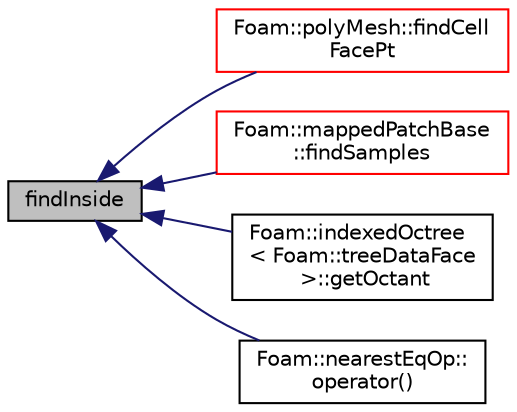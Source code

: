 digraph "findInside"
{
  bgcolor="transparent";
  edge [fontname="Helvetica",fontsize="10",labelfontname="Helvetica",labelfontsize="10"];
  node [fontname="Helvetica",fontsize="10",shape=record];
  rankdir="LR";
  Node189 [label="findInside",height=0.2,width=0.4,color="black", fillcolor="grey75", style="filled", fontcolor="black"];
  Node189 -> Node190 [dir="back",color="midnightblue",fontsize="10",style="solid",fontname="Helvetica"];
  Node190 [label="Foam::polyMesh::findCell\lFacePt",height=0.2,width=0.4,color="red",URL="$a28565.html#a03a7a50232fc1ac9932c8b7f7ab0cd19",tooltip="Find the cell, tetFacei and tetPti for point p. "];
  Node189 -> Node219 [dir="back",color="midnightblue",fontsize="10",style="solid",fontname="Helvetica"];
  Node219 [label="Foam::mappedPatchBase\l::findSamples",height=0.2,width=0.4,color="red",URL="$a26225.html#a5b45dd96de2566fe120ce82fd632868c",tooltip="Find cells/faces containing samples. "];
  Node189 -> Node223 [dir="back",color="midnightblue",fontsize="10",style="solid",fontname="Helvetica"];
  Node223 [label="Foam::indexedOctree\l\< Foam::treeDataFace\l \>::getOctant",height=0.2,width=0.4,color="black",URL="$a26157.html#a36994951ee6485ae76d974d51f6fc871"];
  Node189 -> Node224 [dir="back",color="midnightblue",fontsize="10",style="solid",fontname="Helvetica"];
  Node224 [label="Foam::nearestEqOp::\loperator()",height=0.2,width=0.4,color="black",URL="$a30669.html#a7125bb052e112a423cd8082006cdac3b"];
}
